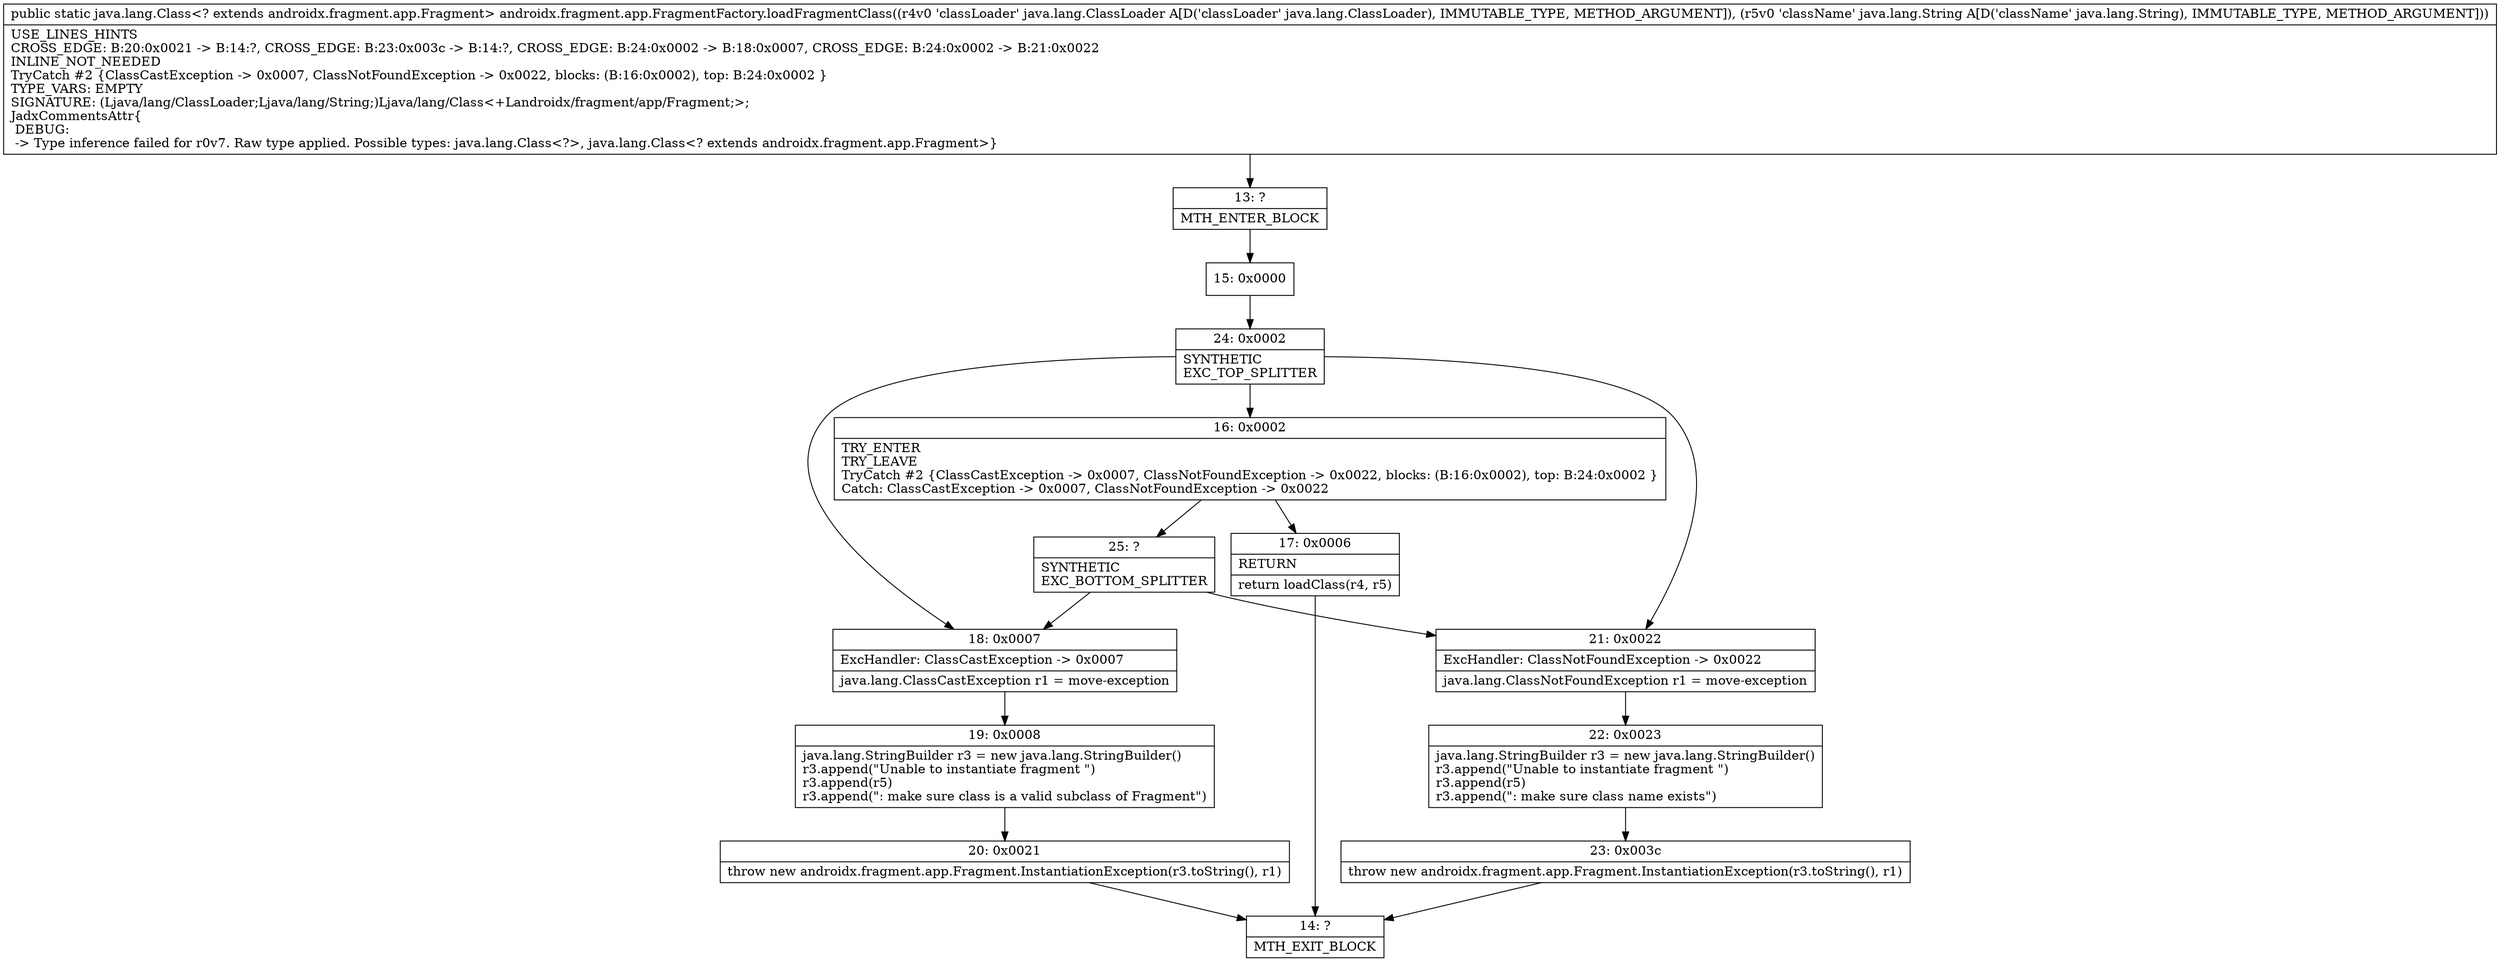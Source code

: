 digraph "CFG forandroidx.fragment.app.FragmentFactory.loadFragmentClass(Ljava\/lang\/ClassLoader;Ljava\/lang\/String;)Ljava\/lang\/Class;" {
Node_13 [shape=record,label="{13\:\ ?|MTH_ENTER_BLOCK\l}"];
Node_15 [shape=record,label="{15\:\ 0x0000}"];
Node_24 [shape=record,label="{24\:\ 0x0002|SYNTHETIC\lEXC_TOP_SPLITTER\l}"];
Node_16 [shape=record,label="{16\:\ 0x0002|TRY_ENTER\lTRY_LEAVE\lTryCatch #2 \{ClassCastException \-\> 0x0007, ClassNotFoundException \-\> 0x0022, blocks: (B:16:0x0002), top: B:24:0x0002 \}\lCatch: ClassCastException \-\> 0x0007, ClassNotFoundException \-\> 0x0022\l}"];
Node_17 [shape=record,label="{17\:\ 0x0006|RETURN\l|return loadClass(r4, r5)\l}"];
Node_14 [shape=record,label="{14\:\ ?|MTH_EXIT_BLOCK\l}"];
Node_25 [shape=record,label="{25\:\ ?|SYNTHETIC\lEXC_BOTTOM_SPLITTER\l}"];
Node_18 [shape=record,label="{18\:\ 0x0007|ExcHandler: ClassCastException \-\> 0x0007\l|java.lang.ClassCastException r1 = move\-exception\l}"];
Node_19 [shape=record,label="{19\:\ 0x0008|java.lang.StringBuilder r3 = new java.lang.StringBuilder()\lr3.append(\"Unable to instantiate fragment \")\lr3.append(r5)\lr3.append(\": make sure class is a valid subclass of Fragment\")\l}"];
Node_20 [shape=record,label="{20\:\ 0x0021|throw new androidx.fragment.app.Fragment.InstantiationException(r3.toString(), r1)\l}"];
Node_21 [shape=record,label="{21\:\ 0x0022|ExcHandler: ClassNotFoundException \-\> 0x0022\l|java.lang.ClassNotFoundException r1 = move\-exception\l}"];
Node_22 [shape=record,label="{22\:\ 0x0023|java.lang.StringBuilder r3 = new java.lang.StringBuilder()\lr3.append(\"Unable to instantiate fragment \")\lr3.append(r5)\lr3.append(\": make sure class name exists\")\l}"];
Node_23 [shape=record,label="{23\:\ 0x003c|throw new androidx.fragment.app.Fragment.InstantiationException(r3.toString(), r1)\l}"];
MethodNode[shape=record,label="{public static java.lang.Class\<? extends androidx.fragment.app.Fragment\> androidx.fragment.app.FragmentFactory.loadFragmentClass((r4v0 'classLoader' java.lang.ClassLoader A[D('classLoader' java.lang.ClassLoader), IMMUTABLE_TYPE, METHOD_ARGUMENT]), (r5v0 'className' java.lang.String A[D('className' java.lang.String), IMMUTABLE_TYPE, METHOD_ARGUMENT]))  | USE_LINES_HINTS\lCROSS_EDGE: B:20:0x0021 \-\> B:14:?, CROSS_EDGE: B:23:0x003c \-\> B:14:?, CROSS_EDGE: B:24:0x0002 \-\> B:18:0x0007, CROSS_EDGE: B:24:0x0002 \-\> B:21:0x0022\lINLINE_NOT_NEEDED\lTryCatch #2 \{ClassCastException \-\> 0x0007, ClassNotFoundException \-\> 0x0022, blocks: (B:16:0x0002), top: B:24:0x0002 \}\lTYPE_VARS: EMPTY\lSIGNATURE: (Ljava\/lang\/ClassLoader;Ljava\/lang\/String;)Ljava\/lang\/Class\<+Landroidx\/fragment\/app\/Fragment;\>;\lJadxCommentsAttr\{\l DEBUG: \l \-\> Type inference failed for r0v7. Raw type applied. Possible types: java.lang.Class\<?\>, java.lang.Class\<? extends androidx.fragment.app.Fragment\>\}\l}"];
MethodNode -> Node_13;Node_13 -> Node_15;
Node_15 -> Node_24;
Node_24 -> Node_16;
Node_24 -> Node_18;
Node_24 -> Node_21;
Node_16 -> Node_17;
Node_16 -> Node_25;
Node_17 -> Node_14;
Node_25 -> Node_18;
Node_25 -> Node_21;
Node_18 -> Node_19;
Node_19 -> Node_20;
Node_20 -> Node_14;
Node_21 -> Node_22;
Node_22 -> Node_23;
Node_23 -> Node_14;
}

